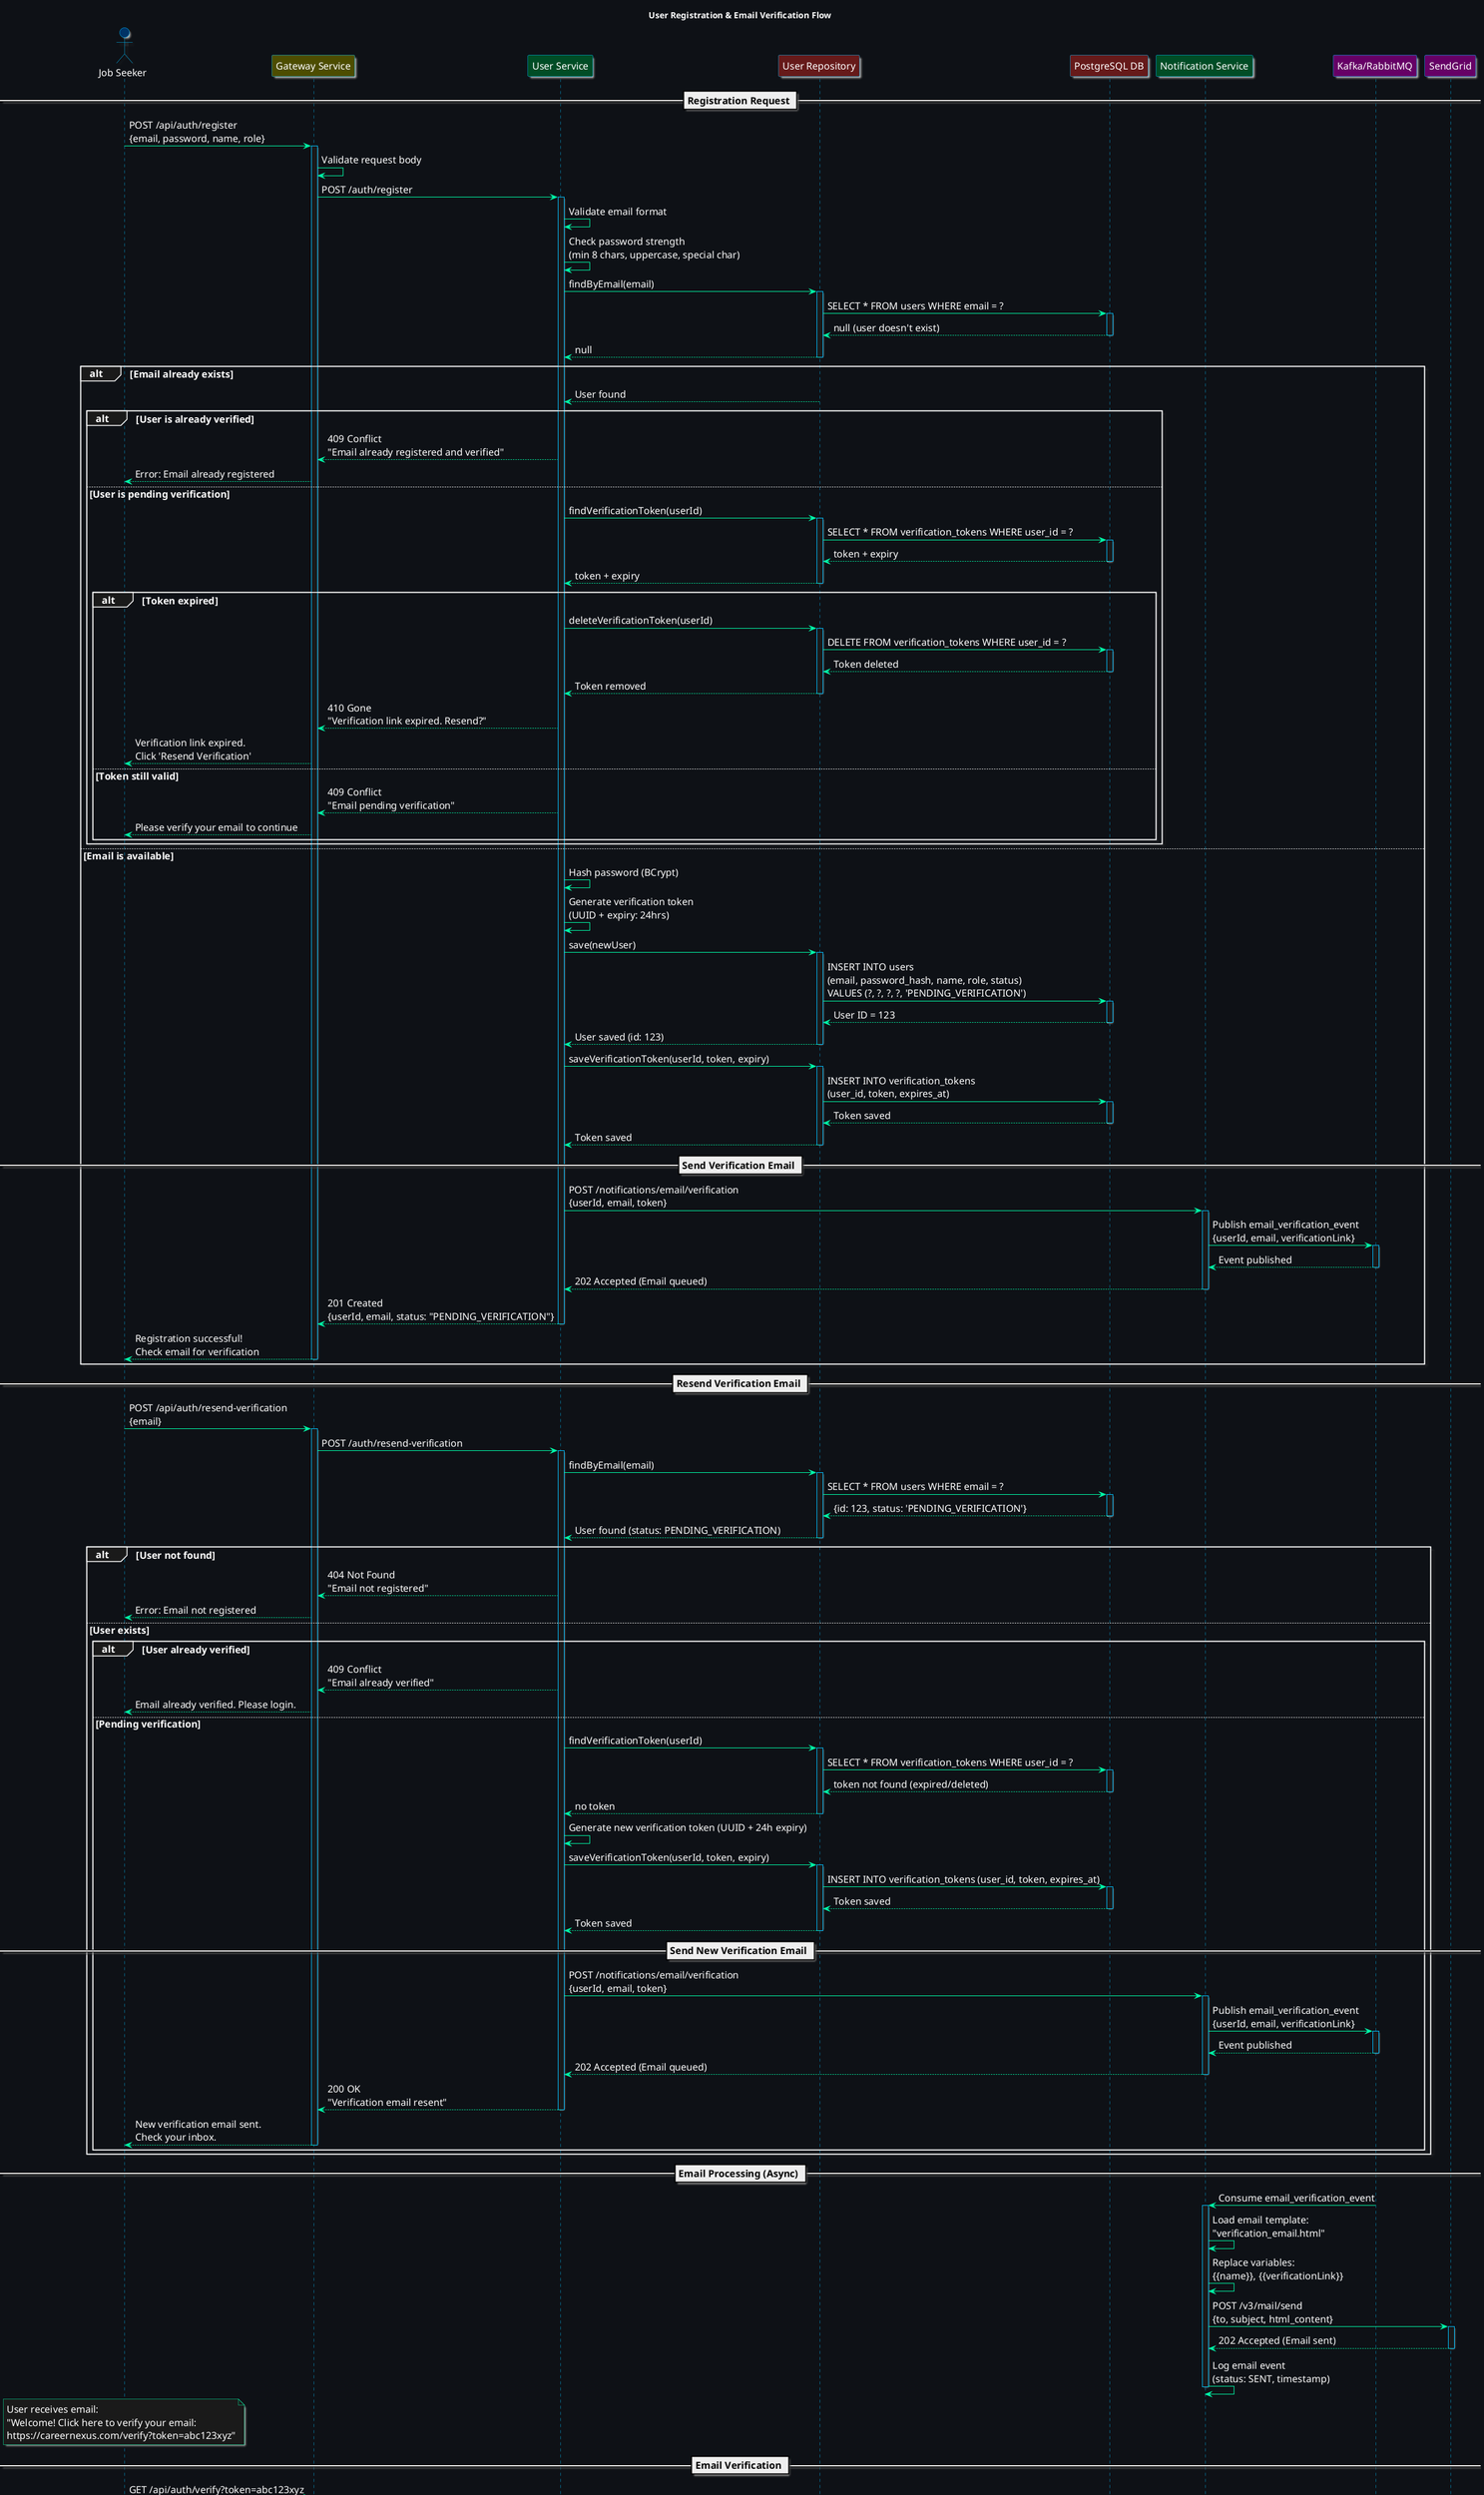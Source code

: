 @startuml User Registration & Email Verification
skinparam backgroundColor #0e1116
skinparam defaultFontName "Segoe UI"
skinparam defaultFontColor #?black:white
skinparam defaultFontSize 16
skinparam shadowing true

skinparam sequence {
    ArrowColor #00ffaa
    ActorBorderColor #00bfff
    ActorBackgroundColor #1a2432
    ActorFontColor #ffffff
    
    ParticipantBorderColor #00bfff
    ParticipantBackgroundColor #1e232b
    ParticipantFontColor #ffffff
    
    LifeLineBorderColor #00bfff
    LifeLineBackgroundColor #1a1a1a
    
    BoxBorderColor #00bfff
    BoxBackgroundColor #0d1117
    BoxFontColor #ffffff
}

skinparam sequenceGroup {
  BorderColor white
  BackgroundColor #1a1a1a
  FontColor #ffffff
}

skinparam note {
    BackgroundColor #1a1a1a
    BorderColor #00ffaa
    FontColor #ffffff
}

skinparam sequenceMessage {
  FontColor #ffffffff
}

actor "Job Seeker" as User #003366
participant "Gateway Service" as Gateway #4d4d00
participant "User Service" as UserSvc #004d26
participant "User Repository" as UserRepo #661a1a
participant "PostgreSQL DB" as DB #661a1a
participant "Notification Service" as NotifSvc #004d26
participant "Kafka/RabbitMQ" as Queue #660066
participant "SendGrid" as Email #660066

title User Registration & Email Verification Flow

== Registration Request ==

User -> Gateway: POST /api/auth/register\n{email, password, name, role}
activate Gateway

Gateway -> Gateway : Validate request body
Gateway -> UserSvc: POST /auth/register
activate UserSvc

UserSvc -> UserSvc: Validate email format
UserSvc -> UserSvc: Check password strength\n(min 8 chars, uppercase, special char)

UserSvc -> UserRepo: findByEmail(email)
activate UserRepo
UserRepo -> DB: SELECT * FROM users WHERE email = ?
activate DB
DB --> UserRepo: null (user doesn't exist)
deactivate DB
UserRepo --> UserSvc: null
deactivate UserRepo

alt Email already exists
    UserRepo --> UserSvc: User found

    alt User is already verified
        UserSvc --> Gateway: 409 Conflict\n"Email already registered and verified"
        Gateway --> User: Error: Email already registered
    else User is pending verification

        UserSvc -> UserRepo: findVerificationToken(userId)
        activate UserRepo
        UserRepo -> DB: SELECT * FROM verification_tokens WHERE user_id = ?
        activate DB
        DB --> UserRepo: token + expiry
        deactivate DB
        UserRepo --> UserSvc: token + expiry
        deactivate UserRepo

        alt Token expired
            UserSvc -> UserRepo: deleteVerificationToken(userId)
            activate UserRepo
            UserRepo -> DB: DELETE FROM verification_tokens WHERE user_id = ?
            activate DB
            DB --> UserRepo: Token deleted
            deactivate DB
            UserRepo --> UserSvc: Token removed
            deactivate UserRepo

            UserSvc --> Gateway: 410 Gone\n"Verification link expired. Resend?"
            Gateway --> User: Verification link expired.\nClick 'Resend Verification'
        else Token still valid
            UserSvc --> Gateway: 409 Conflict\n"Email pending verification"
            Gateway --> User: Please verify your email to continue
        end
    end
else Email is available
    
    UserSvc -> UserSvc: Hash password (BCrypt)
    UserSvc -> UserSvc: Generate verification token\n(UUID + expiry: 24hrs)
    
    UserSvc -> UserRepo: save(newUser)
    activate UserRepo
    UserRepo -> DB: INSERT INTO users\n(email, password_hash, name, role, status)\nVALUES (?, ?, ?, ?, 'PENDING_VERIFICATION')
    activate DB
    DB --> UserRepo: User ID = 123
    deactivate DB
    UserRepo --> UserSvc: User saved (id: 123)
    deactivate UserRepo
    
    UserSvc -> UserRepo: saveVerificationToken(userId, token, expiry)
    activate UserRepo
    UserRepo -> DB: INSERT INTO verification_tokens\n(user_id, token, expires_at)
    activate DB
    DB --> UserRepo: Token saved
    deactivate DB
    UserRepo --> UserSvc: Token saved
    deactivate UserRepo
    
    == Send Verification Email ==
    
    UserSvc -> NotifSvc: POST /notifications/email/verification\n{userId, email, token}
    activate NotifSvc
    
    NotifSvc -> Queue: Publish email_verification_event\n{userId, email, verificationLink}
    activate Queue
    Queue --> NotifSvc: Event published
    deactivate Queue
    
    NotifSvc --> UserSvc: 202 Accepted (Email queued)
    deactivate NotifSvc
    
    UserSvc --> Gateway: 201 Created\n{userId, email, status: "PENDING_VERIFICATION"}
    deactivate UserSvc
    
    Gateway --> User: Registration successful!\nCheck email for verification
    deactivate Gateway
    
end

== Resend Verification Email ==

User -> Gateway: POST /api/auth/resend-verification\n{email}
activate Gateway

Gateway -> UserSvc: POST /auth/resend-verification
activate UserSvc

UserSvc -> UserRepo: findByEmail(email)
activate UserRepo
UserRepo -> DB: SELECT * FROM users WHERE email = ?
activate DB
DB --> UserRepo: {id: 123, status: 'PENDING_VERIFICATION'}
deactivate DB
UserRepo --> UserSvc: User found (status: PENDING_VERIFICATION)
deactivate UserRepo

alt User not found
    UserSvc --> Gateway: 404 Not Found\n"Email not registered"
    Gateway --> User: Error: Email not registered
else User exists
    alt User already verified
        UserSvc --> Gateway: 409 Conflict\n"Email already verified"
        Gateway --> User: Email already verified. Please login.
    else Pending verification
        UserSvc -> UserRepo: findVerificationToken(userId)
        activate UserRepo
        UserRepo -> DB: SELECT * FROM verification_tokens WHERE user_id = ?
        activate DB
        DB --> UserRepo: token not found (expired/deleted)
        deactivate DB
        UserRepo --> UserSvc: no token
        deactivate UserRepo
        
        UserSvc -> UserSvc: Generate new verification token (UUID + 24h expiry)
        
        UserSvc -> UserRepo: saveVerificationToken(userId, token, expiry)
        activate UserRepo
        UserRepo -> DB: INSERT INTO verification_tokens (user_id, token, expires_at)
        activate DB
        DB --> UserRepo: Token saved
        deactivate DB
        UserRepo --> UserSvc: Token saved
        deactivate UserRepo

        == Send New Verification Email ==

        UserSvc -> NotifSvc: POST /notifications/email/verification\n{userId, email, token}
        activate NotifSvc
        
        NotifSvc -> Queue: Publish email_verification_event\n{userId, email, verificationLink}
        activate Queue
        Queue --> NotifSvc: Event published
        deactivate Queue
        
        NotifSvc --> UserSvc: 202 Accepted (Email queued)
        deactivate NotifSvc
        
        UserSvc --> Gateway: 200 OK\n"Verification email resent"
        deactivate UserSvc
        
        Gateway --> User: New verification email sent.\nCheck your inbox.
        deactivate Gateway
    end
end


== Email Processing (Async) ==

Queue -> NotifSvc: Consume email_verification_event
activate NotifSvc

NotifSvc -> NotifSvc: Load email template:\n"verification_email.html"
NotifSvc -> NotifSvc: Replace variables:\n{{name}}, {{verificationLink}}

NotifSvc -> Email: POST /v3/mail/send\n{to, subject, html_content}
activate Email
Email --> NotifSvc: 202 Accepted (Email sent)
deactivate Email

NotifSvc -> NotifSvc: Log email event\n(status: SENT, timestamp)
deactivate NotifSvc

note over User
User receives email:
"Welcome! Click here to verify your email:
https://careernexus.com/verify?token=abc123xyz"
end note

== Email Verification ==

User -> Gateway: GET /api/auth/verify?token=abc123xyz
activate Gateway

Gateway -> UserSvc: GET /auth/verify?token=abc123xyz
activate UserSvc

UserSvc -> UserRepo: findByVerificationToken(token)
activate UserRepo
UserRepo -> DB: SELECT * FROM verification_tokens\nWHERE token = ? AND expires_at > NOW()
activate DB

alt Token valid and not expired
    DB --> UserRepo: {userId: 123, expiresAt: ...}
    deactivate DB
    UserRepo --> UserSvc: Token found (userId: 123)
    deactivate UserRepo
    
    UserSvc -> UserRepo: updateUserStatus(userId, "ACTIVE")
    activate UserRepo
    UserRepo -> DB: UPDATE users\nSET status = 'ACTIVE', email_verified = true\nWHERE id = 123
    activate DB
    DB --> UserRepo: User updated
    deactivate DB
    deactivate UserRepo
    
    UserSvc -> UserRepo: deleteVerificationToken(token)
    activate UserRepo
    UserRepo -> DB: DELETE FROM verification_tokens WHERE token = ?
    activate DB
    DB --> UserRepo: Token deleted
    deactivate DB
    deactivate UserRepo
    
    UserSvc --> Gateway: 200 OK\n{message: "Email verified successfully"}
    deactivate UserSvc
    Gateway --> User: ✓ Email verified! You can now login.
    deactivate Gateway
    
else Token invalid or expired
    DB --> UserRepo: null (token not found/expired)
    deactivate DB
    UserRepo --> UserSvc: null
    deactivate UserRepo
    UserSvc --> Gateway: 400 Bad Request\n"Invalid or expired token"
    deactivate UserSvc
    Gateway --> User: Error: Verification link expired.\nRequest a new one.
    deactivate Gateway
end

note over User, Email
**Key Points:**
1. Password hashed with BCrypt (cost factor 10-12)
2. Verification token expires in 24 hours
3. User status: PENDING_VERIFICATION → ACTIVE
4. Email sent asynchronously via message queue
5. Token is single-use (deleted after verification)
6. User can request resend if expired
end note

@enduml
